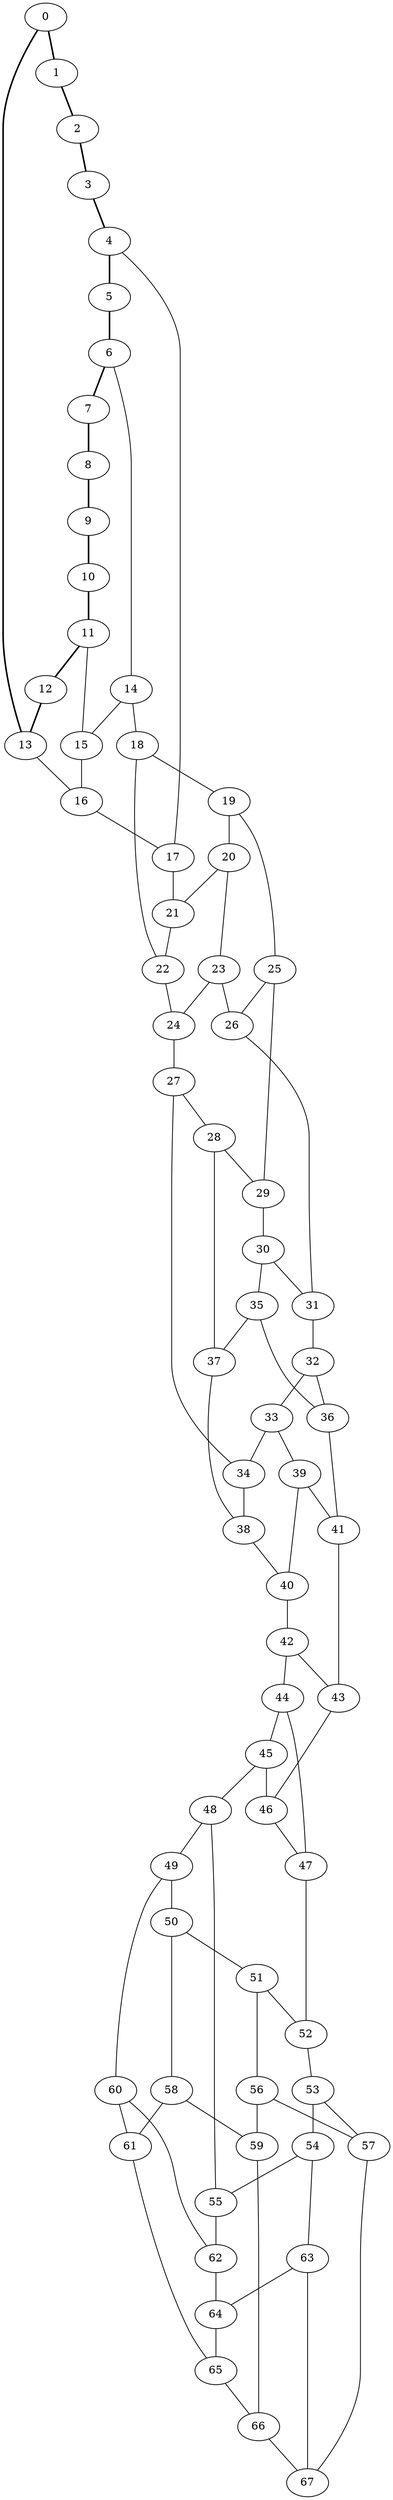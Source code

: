 //Inside of this graph isn't 3-connected
graph G {
0 [ pos = " 16.50,0.00!" ];
0 -- 1[style=bold];
0 -- 13[style=bold];
1 [ pos = " 14.87,7.16!" ];
1 -- 2[style=bold];
2 [ pos = " 10.29,12.90!" ];
2 -- 3[style=bold];
3 [ pos = " 3.67,16.09!" ];
3 -- 4[style=bold];
4 [ pos = " -3.67,16.09!" ];
4 -- 5[style=bold];
4 -- 17;
5 [ pos = " -10.29,12.90!" ];
5 -- 6[style=bold];
6 [ pos = " -14.87,7.16!" ];
6 -- 7[style=bold];
6 -- 14;
7 [ pos = " -16.50,0.00!" ];
7 -- 8[style=bold];
8 [ pos = " -14.87,-7.16!" ];
8 -- 9[style=bold];
9 [ pos = " -10.29,-12.90!" ];
9 -- 10[style=bold];
10 [ pos = " -3.67,-16.09!" ];
10 -- 11[style=bold];
11 [ pos = " 3.67,-16.09!" ];
11 -- 12[style=bold];
11 -- 15;
12 [ pos = " 10.29,-12.90!" ];
12 -- 13[style=bold];
13 [ pos = " 14.87,-7.16!" ];
13 -- 16;
14 -- 15;
14 -- 18;
15 -- 16;
16 -- 17;
17 -- 21;
18 -- 19;
18 -- 22;
19 -- 20;
19 -- 25;
20 -- 21;
20 -- 23;
21 -- 22;
22 -- 24;
23 -- 24;
23 -- 26;
24 -- 27;
25 -- 26;
25 -- 29;
26 -- 31;
27 -- 28;
27 -- 34;
28 -- 29;
28 -- 37;
29 -- 30;
30 -- 31;
30 -- 35;
31 -- 32;
32 -- 33;
32 -- 36;
33 -- 34;
33 -- 39;
34 -- 38;
35 -- 36;
35 -- 37;
36 -- 41;
37 -- 38;
38 -- 40;
39 -- 40;
39 -- 41;
40 -- 42;
41 -- 43;
42 -- 43;
42 -- 44;
43 -- 46;
44 -- 45;
44 -- 47;
45 -- 46;
45 -- 48;
46 -- 47;
47 -- 52;
48 -- 49;
48 -- 55;
49 -- 50;
49 -- 60;
50 -- 51;
50 -- 58;
51 -- 52;
51 -- 56;
52 -- 53;
53 -- 54;
53 -- 57;
54 -- 55;
54 -- 63;
55 -- 62;
56 -- 57;
56 -- 59;
57 -- 67;
58 -- 59;
58 -- 61;
59 -- 66;
60 -- 61;
60 -- 62;
61 -- 65;
62 -- 64;
63 -- 64;
63 -- 67;
64 -- 65;
65 -- 66;
66 -- 67;
}
